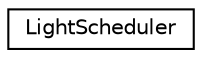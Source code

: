 digraph "Graphical Class Hierarchy"
{
 // LATEX_PDF_SIZE
  edge [fontname="Helvetica",fontsize="10",labelfontname="Helvetica",labelfontsize="10"];
  node [fontname="Helvetica",fontsize="10",shape=record];
  rankdir="LR";
  Node0 [label="LightScheduler",height=0.2,width=0.4,color="black", fillcolor="white", style="filled",URL="$classLightScheduler.html",tooltip="Schedules light switching depending on time of day and ambient light."];
}
